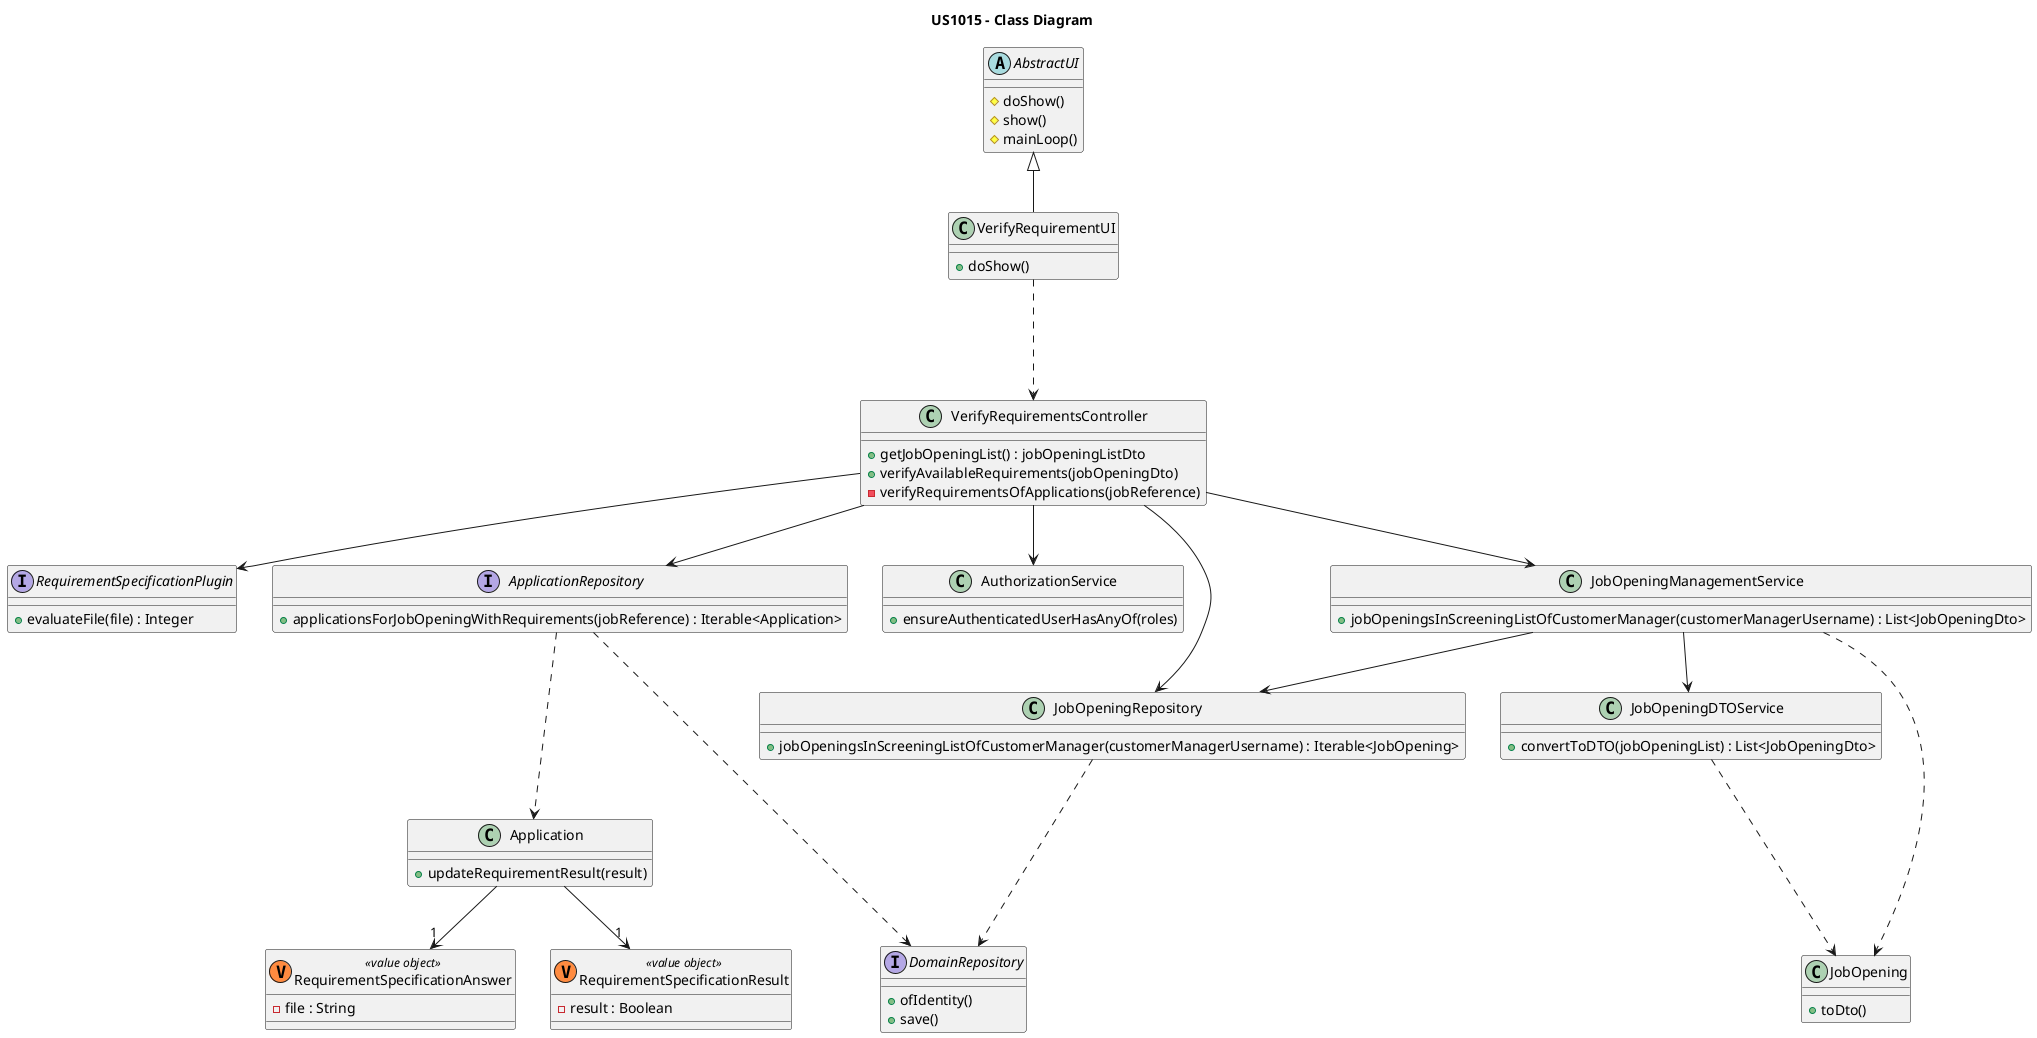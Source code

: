 @startuml
'https://plantuml.com/class-diagram

title US1015 - Class Diagram



abstract class AbstractUI {
    # doShow()
    # show()
    # mainLoop()
}

class VerifyRequirementUI {
+ doShow()
}

class VerifyRequirementsController  {
+ getJobOpeningList() : jobOpeningListDto
+ verifyAvailableRequirements(jobOpeningDto)
- verifyRequirementsOfApplications(jobReference)
}

'Requirements
interface RequirementSpecificationPlugin {
+ evaluateFile(file) : Integer
}

interface ApplicationRepository {
+ applicationsForJobOpeningWithRequirements(jobReference) : Iterable<Application>
}

class Application {
+ updateRequirementResult(result)
}

class AuthorizationService {
+ ensureAuthenticatedUserHasAnyOf(roles)
}

class RequirementSpecificationAnswer <<(V,#FF8B40) value object>> {
- file : String
}

class RequirementSpecificationResult <<(V,#FF8B40) value object>> {
- result : Boolean
}

interface DomainRepository {
+ ofIdentity()
+ save()
}

class JobOpeningRepository {
+ jobOpeningsInScreeningListOfCustomerManager(customerManagerUsername) : Iterable<JobOpening>
}

class JobOpeningManagementService{
+ jobOpeningsInScreeningListOfCustomerManager(customerManagerUsername) : List<JobOpeningDto>
}
class JobOpeningDTOService{
+ convertToDTO(jobOpeningList) : List<JobOpeningDto>
}
class JobOpening {
+ toDto()
}



AbstractUI <|-- VerifyRequirementUI

VerifyRequirementUI .--> VerifyRequirementsController

VerifyRequirementsController --> AuthorizationService
VerifyRequirementsController --> JobOpeningRepository
VerifyRequirementsController --> ApplicationRepository
VerifyRequirementsController --> RequirementSpecificationPlugin
VerifyRequirementsController --> JobOpeningManagementService

JobOpeningManagementService --> JobOpeningRepository
JobOpeningManagementService --> JobOpeningDTOService
JobOpeningManagementService .-> JobOpening
JobOpeningDTOService .--> JobOpening



ApplicationRepository .--> Application
Application --> "1" RequirementSpecificationResult
Application --> "1" RequirementSpecificationAnswer


ApplicationRepository .--> DomainRepository
JobOpeningRepository .--> DomainRepository

@enduml